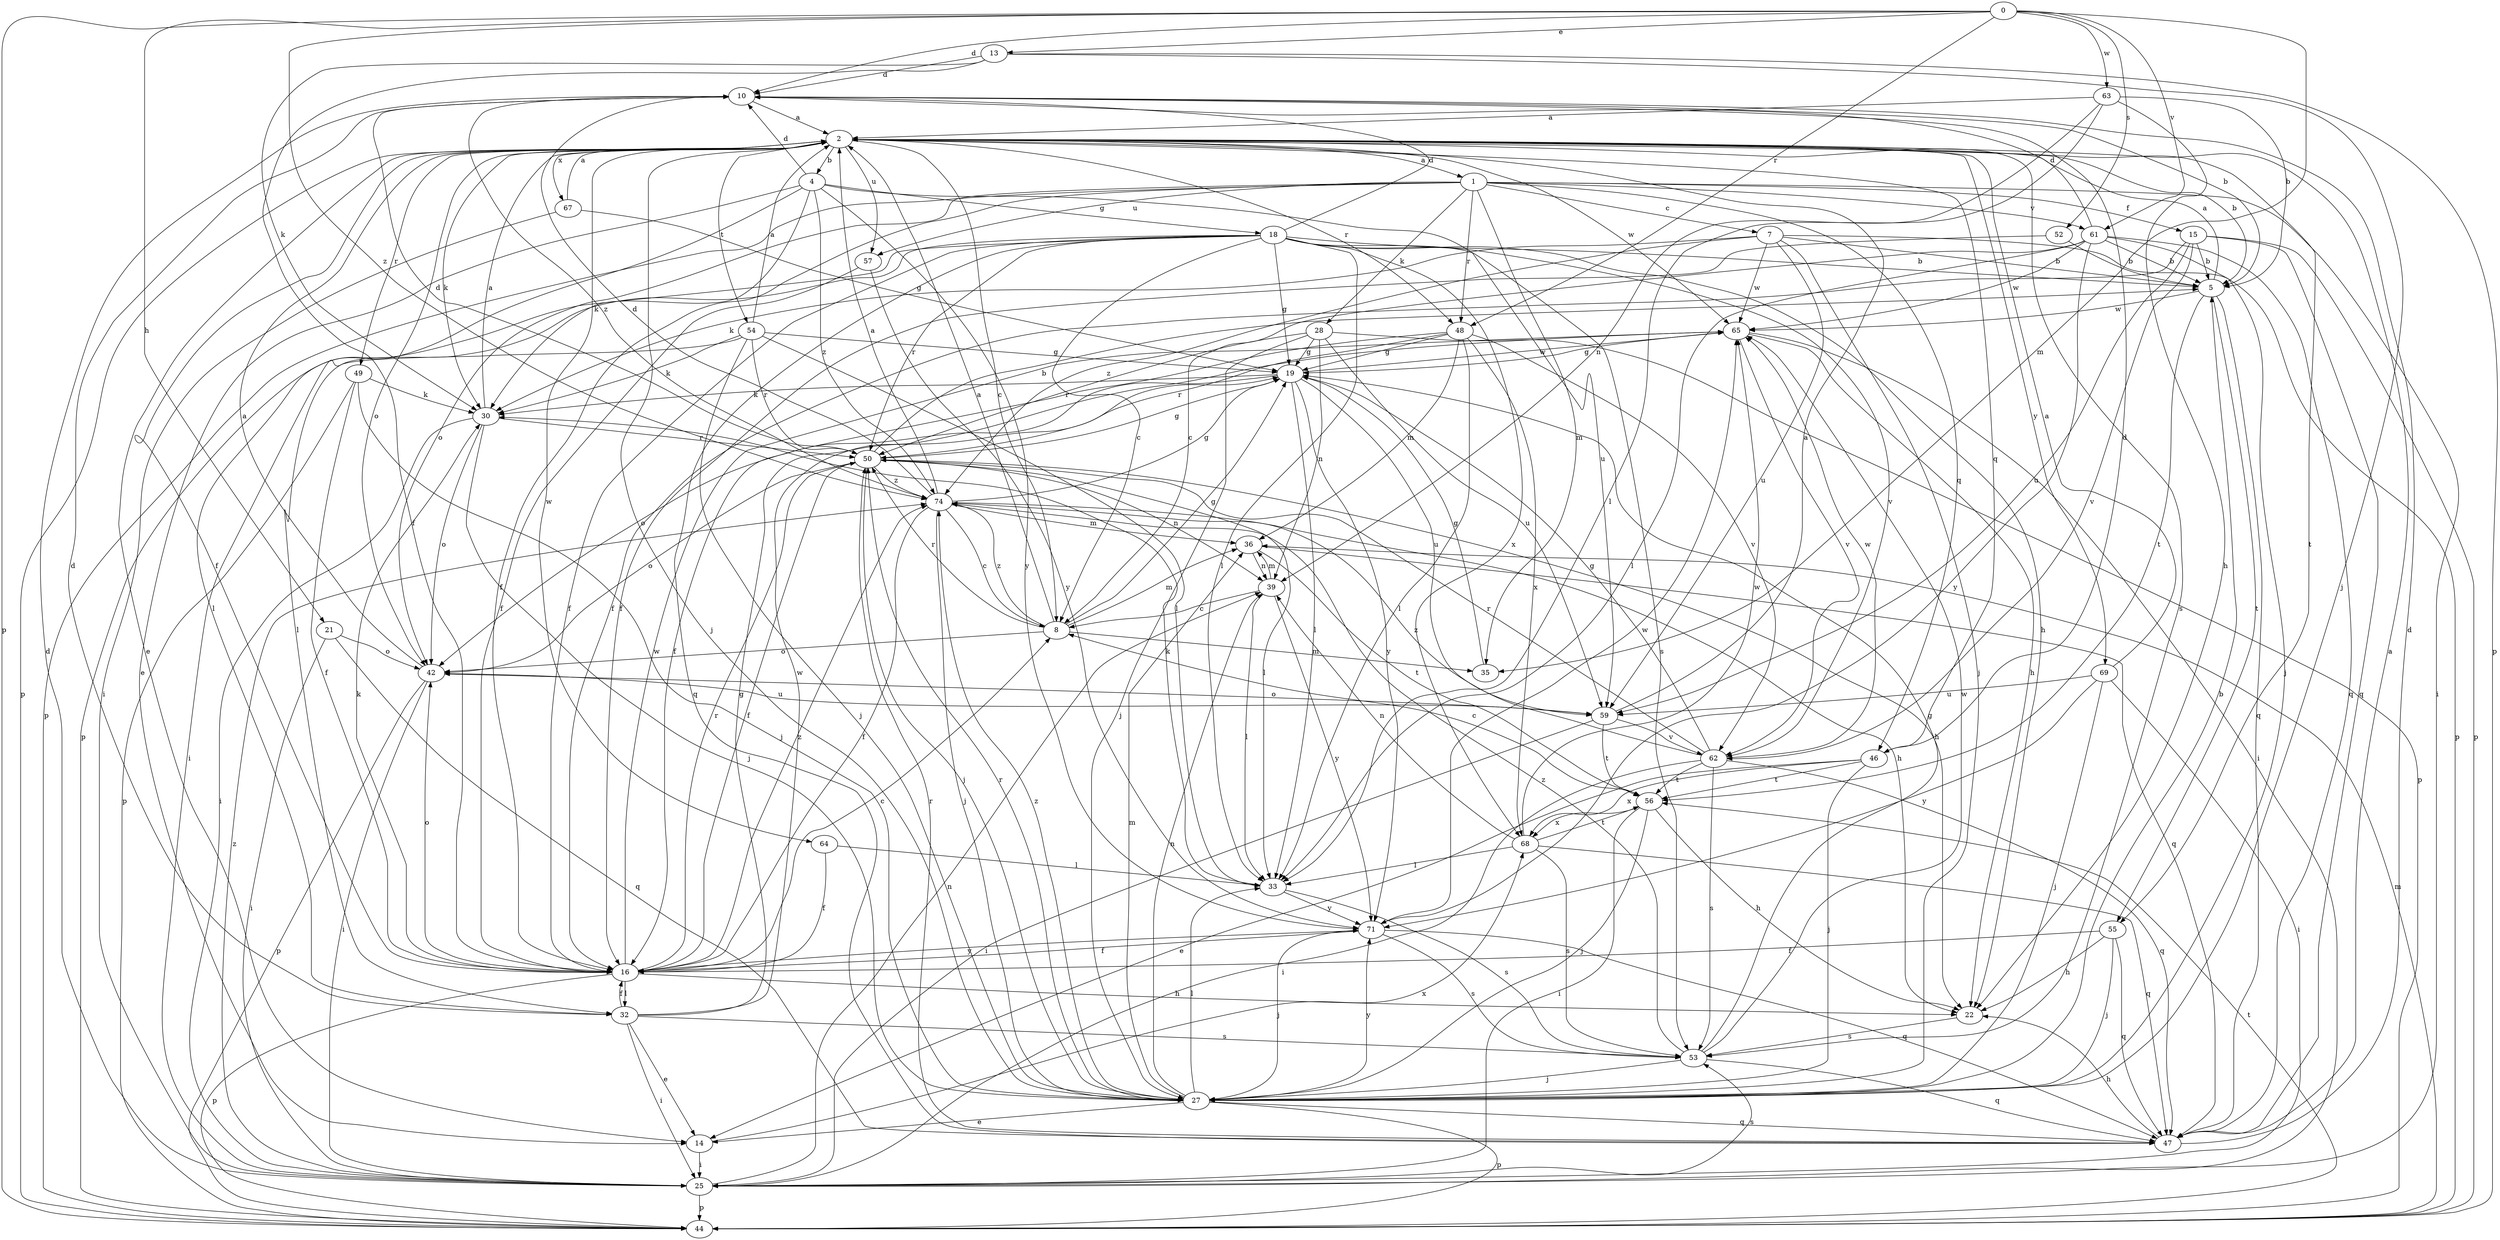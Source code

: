 strict digraph  {
0;
1;
2;
4;
5;
7;
8;
10;
13;
14;
15;
16;
18;
19;
21;
22;
25;
27;
28;
30;
32;
33;
35;
36;
39;
42;
44;
46;
47;
48;
49;
50;
52;
53;
54;
55;
56;
57;
59;
61;
62;
63;
64;
65;
67;
68;
69;
71;
74;
0 -> 10  [label=d];
0 -> 13  [label=e];
0 -> 21  [label=h];
0 -> 35  [label=m];
0 -> 44  [label=p];
0 -> 48  [label=r];
0 -> 52  [label=s];
0 -> 61  [label=v];
0 -> 63  [label=w];
0 -> 74  [label=z];
1 -> 7  [label=c];
1 -> 15  [label=f];
1 -> 16  [label=f];
1 -> 25  [label=i];
1 -> 28  [label=k];
1 -> 35  [label=m];
1 -> 42  [label=o];
1 -> 44  [label=p];
1 -> 46  [label=q];
1 -> 48  [label=r];
1 -> 57  [label=u];
1 -> 61  [label=v];
2 -> 1  [label=a];
2 -> 4  [label=b];
2 -> 5  [label=b];
2 -> 8  [label=c];
2 -> 14  [label=e];
2 -> 16  [label=f];
2 -> 27  [label=j];
2 -> 30  [label=k];
2 -> 42  [label=o];
2 -> 44  [label=p];
2 -> 46  [label=q];
2 -> 48  [label=r];
2 -> 49  [label=r];
2 -> 53  [label=s];
2 -> 54  [label=t];
2 -> 55  [label=t];
2 -> 57  [label=u];
2 -> 64  [label=w];
2 -> 65  [label=w];
2 -> 67  [label=x];
2 -> 69  [label=y];
4 -> 10  [label=d];
4 -> 14  [label=e];
4 -> 18  [label=g];
4 -> 30  [label=k];
4 -> 32  [label=l];
4 -> 59  [label=u];
4 -> 71  [label=y];
4 -> 74  [label=z];
5 -> 2  [label=a];
5 -> 47  [label=q];
5 -> 55  [label=t];
5 -> 56  [label=t];
5 -> 65  [label=w];
7 -> 5  [label=b];
7 -> 27  [label=j];
7 -> 30  [label=k];
7 -> 44  [label=p];
7 -> 59  [label=u];
7 -> 65  [label=w];
7 -> 74  [label=z];
8 -> 2  [label=a];
8 -> 19  [label=g];
8 -> 35  [label=m];
8 -> 36  [label=m];
8 -> 42  [label=o];
8 -> 50  [label=r];
8 -> 74  [label=z];
10 -> 2  [label=a];
10 -> 5  [label=b];
10 -> 74  [label=z];
13 -> 10  [label=d];
13 -> 16  [label=f];
13 -> 27  [label=j];
13 -> 30  [label=k];
13 -> 44  [label=p];
14 -> 25  [label=i];
14 -> 68  [label=x];
15 -> 5  [label=b];
15 -> 16  [label=f];
15 -> 44  [label=p];
15 -> 47  [label=q];
15 -> 59  [label=u];
15 -> 62  [label=v];
16 -> 8  [label=c];
16 -> 22  [label=h];
16 -> 30  [label=k];
16 -> 32  [label=l];
16 -> 42  [label=o];
16 -> 44  [label=p];
16 -> 50  [label=r];
16 -> 65  [label=w];
16 -> 71  [label=y];
16 -> 74  [label=z];
18 -> 5  [label=b];
18 -> 8  [label=c];
18 -> 10  [label=d];
18 -> 16  [label=f];
18 -> 19  [label=g];
18 -> 22  [label=h];
18 -> 32  [label=l];
18 -> 33  [label=l];
18 -> 44  [label=p];
18 -> 47  [label=q];
18 -> 50  [label=r];
18 -> 53  [label=s];
18 -> 62  [label=v];
18 -> 68  [label=x];
19 -> 30  [label=k];
19 -> 33  [label=l];
19 -> 42  [label=o];
19 -> 59  [label=u];
19 -> 65  [label=w];
19 -> 71  [label=y];
21 -> 25  [label=i];
21 -> 42  [label=o];
21 -> 47  [label=q];
22 -> 53  [label=s];
25 -> 10  [label=d];
25 -> 39  [label=n];
25 -> 44  [label=p];
25 -> 53  [label=s];
25 -> 74  [label=z];
27 -> 5  [label=b];
27 -> 14  [label=e];
27 -> 33  [label=l];
27 -> 36  [label=m];
27 -> 39  [label=n];
27 -> 44  [label=p];
27 -> 47  [label=q];
27 -> 50  [label=r];
27 -> 71  [label=y];
27 -> 74  [label=z];
28 -> 19  [label=g];
28 -> 27  [label=j];
28 -> 39  [label=n];
28 -> 44  [label=p];
28 -> 50  [label=r];
28 -> 59  [label=u];
30 -> 2  [label=a];
30 -> 25  [label=i];
30 -> 27  [label=j];
30 -> 42  [label=o];
30 -> 50  [label=r];
32 -> 10  [label=d];
32 -> 14  [label=e];
32 -> 16  [label=f];
32 -> 19  [label=g];
32 -> 25  [label=i];
32 -> 53  [label=s];
32 -> 65  [label=w];
33 -> 30  [label=k];
33 -> 53  [label=s];
33 -> 71  [label=y];
35 -> 19  [label=g];
36 -> 39  [label=n];
36 -> 47  [label=q];
36 -> 56  [label=t];
39 -> 8  [label=c];
39 -> 33  [label=l];
39 -> 36  [label=m];
39 -> 71  [label=y];
42 -> 2  [label=a];
42 -> 25  [label=i];
42 -> 44  [label=p];
42 -> 59  [label=u];
44 -> 36  [label=m];
44 -> 56  [label=t];
46 -> 10  [label=d];
46 -> 14  [label=e];
46 -> 27  [label=j];
46 -> 56  [label=t];
46 -> 68  [label=x];
47 -> 2  [label=a];
47 -> 10  [label=d];
47 -> 22  [label=h];
47 -> 50  [label=r];
48 -> 16  [label=f];
48 -> 19  [label=g];
48 -> 33  [label=l];
48 -> 36  [label=m];
48 -> 50  [label=r];
48 -> 62  [label=v];
48 -> 68  [label=x];
49 -> 16  [label=f];
49 -> 27  [label=j];
49 -> 30  [label=k];
49 -> 44  [label=p];
50 -> 5  [label=b];
50 -> 10  [label=d];
50 -> 16  [label=f];
50 -> 19  [label=g];
50 -> 22  [label=h];
50 -> 27  [label=j];
50 -> 33  [label=l];
50 -> 39  [label=n];
50 -> 42  [label=o];
50 -> 74  [label=z];
52 -> 5  [label=b];
52 -> 16  [label=f];
53 -> 19  [label=g];
53 -> 27  [label=j];
53 -> 47  [label=q];
53 -> 65  [label=w];
53 -> 74  [label=z];
54 -> 2  [label=a];
54 -> 19  [label=g];
54 -> 25  [label=i];
54 -> 27  [label=j];
54 -> 30  [label=k];
54 -> 33  [label=l];
54 -> 50  [label=r];
55 -> 16  [label=f];
55 -> 22  [label=h];
55 -> 27  [label=j];
55 -> 47  [label=q];
56 -> 8  [label=c];
56 -> 22  [label=h];
56 -> 25  [label=i];
56 -> 27  [label=j];
56 -> 68  [label=x];
57 -> 16  [label=f];
57 -> 71  [label=y];
59 -> 2  [label=a];
59 -> 25  [label=i];
59 -> 42  [label=o];
59 -> 56  [label=t];
59 -> 62  [label=v];
61 -> 5  [label=b];
61 -> 8  [label=c];
61 -> 10  [label=d];
61 -> 27  [label=j];
61 -> 33  [label=l];
61 -> 47  [label=q];
61 -> 65  [label=w];
61 -> 71  [label=y];
62 -> 19  [label=g];
62 -> 25  [label=i];
62 -> 47  [label=q];
62 -> 50  [label=r];
62 -> 53  [label=s];
62 -> 56  [label=t];
62 -> 65  [label=w];
62 -> 74  [label=z];
63 -> 2  [label=a];
63 -> 5  [label=b];
63 -> 22  [label=h];
63 -> 33  [label=l];
63 -> 39  [label=n];
64 -> 16  [label=f];
64 -> 33  [label=l];
65 -> 19  [label=g];
65 -> 22  [label=h];
65 -> 25  [label=i];
65 -> 62  [label=v];
67 -> 2  [label=a];
67 -> 19  [label=g];
67 -> 25  [label=i];
68 -> 33  [label=l];
68 -> 39  [label=n];
68 -> 47  [label=q];
68 -> 53  [label=s];
68 -> 56  [label=t];
68 -> 65  [label=w];
69 -> 2  [label=a];
69 -> 25  [label=i];
69 -> 27  [label=j];
69 -> 59  [label=u];
69 -> 71  [label=y];
71 -> 16  [label=f];
71 -> 27  [label=j];
71 -> 47  [label=q];
71 -> 53  [label=s];
71 -> 65  [label=w];
74 -> 2  [label=a];
74 -> 8  [label=c];
74 -> 10  [label=d];
74 -> 16  [label=f];
74 -> 19  [label=g];
74 -> 22  [label=h];
74 -> 27  [label=j];
74 -> 36  [label=m];
}
